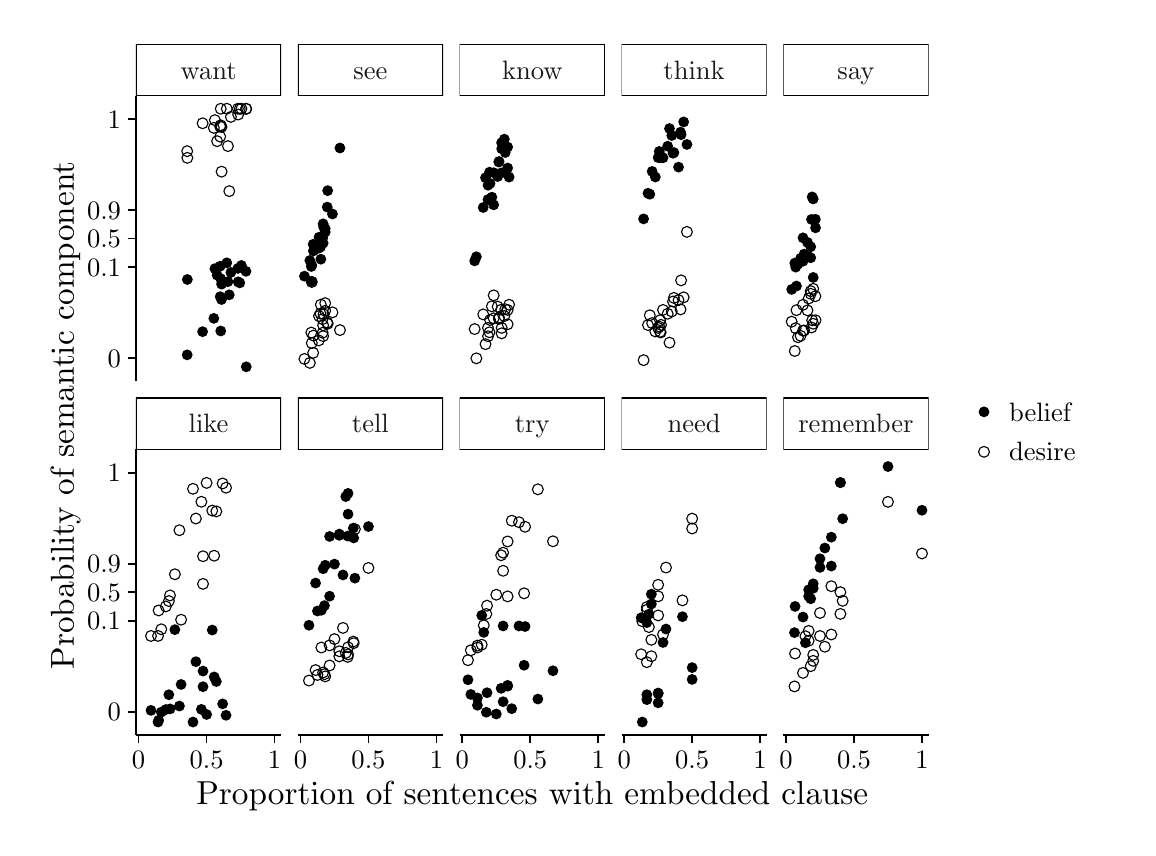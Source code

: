 % Created by tikzDevice version 0.8.1 on 2017-02-07 07:58:15
% !TEX encoding = UTF-8 Unicode
\begin{tikzpicture}[x=1pt,y=1pt]
\definecolor{fillColor}{RGB}{255,255,255}
\path[use as bounding box,fill=fillColor,fill opacity=0.00] (0,0) rectangle (397.48,289.08);
\begin{scope}
\path[clip] (  0.00,  0.00) rectangle (397.48,289.08);
\definecolor{drawColor}{RGB}{255,255,255}
\definecolor{fillColor}{RGB}{255,255,255}

\path[draw=drawColor,line width= 0.6pt,line join=round,line cap=round,fill=fillColor] (  0.00,  0.00) rectangle (397.48,289.08);
\end{scope}
\begin{scope}
\path[clip] ( 39.13,161.28) rectangle ( 91.61,264.47);
\definecolor{fillColor}{RGB}{255,255,255}

\path[fill=fillColor] ( 39.13,161.28) rectangle ( 91.61,264.47);
\definecolor{drawColor}{RGB}{0,0,0}

\path[draw=drawColor,line width= 0.4pt,line join=round,line cap=round] ( 69.76,259.78) circle (  1.96);
\definecolor{fillColor}{RGB}{0,0,0}

\path[fill=fillColor] ( 69.76,179.48) circle (  1.96);

\path[draw=drawColor,line width= 0.4pt,line join=round,line cap=round] ( 68.46,248.06) circle (  1.96);

\path[fill=fillColor] ( 68.46,199.65) circle (  1.96);

\path[draw=drawColor,line width= 0.4pt,line join=round,line cap=round] ( 70.07,237.04) circle (  1.96);

\path[fill=fillColor] ( 70.07,196.41) circle (  1.96);

\path[fill=fillColor] ( 78.99,166.53) circle (  1.96);

\path[draw=drawColor,line width= 0.4pt,line join=round,line cap=round] ( 78.99,259.74) circle (  1.96);

\path[fill=fillColor] ( 70.05,190.85) circle (  1.96);

\path[draw=drawColor,line width= 0.4pt,line join=round,line cap=round] ( 70.05,253.25) circle (  1.96);

\path[draw=drawColor,line width= 0.4pt,line join=round,line cap=round] ( 63.21,254.53) circle (  1.96);

\path[fill=fillColor] ( 63.21,179.23) circle (  1.96);

\path[draw=drawColor,line width= 0.4pt,line join=round,line cap=round] ( 69.57,253.34) circle (  1.96);

\path[fill=fillColor] ( 69.57,191.87) circle (  1.96);

\path[fill=fillColor] ( 71.94,204.10) circle (  1.96);

\path[draw=drawColor,line width= 0.4pt,line join=round,line cap=round] ( 71.94,259.78) circle (  1.96);

\path[fill=fillColor] ( 67.27,184.04) circle (  1.96);

\path[draw=drawColor,line width= 0.4pt,line join=round,line cap=round] ( 67.27,252.87) circle (  1.96);

\path[draw=drawColor,line width= 0.4pt,line join=round,line cap=round] ( 73.43,256.84) circle (  1.96);

\path[fill=fillColor] ( 73.43,200.63) circle (  1.96);

\path[draw=drawColor,line width= 0.4pt,line join=round,line cap=round] ( 78.88,259.78) circle (  1.96);

\path[fill=fillColor] ( 78.88,201.04) circle (  1.96);

\path[draw=drawColor,line width= 0.4pt,line join=round,line cap=round] ( 77.24,259.78) circle (  1.96);

\path[fill=fillColor] ( 77.24,203.15) circle (  1.96);

\path[fill=fillColor] ( 69.57,202.89) circle (  1.96);

\path[draw=drawColor,line width= 0.4pt,line join=round,line cap=round] ( 69.57,249.70) circle (  1.96);

\path[draw=drawColor,line width= 0.4pt,line join=round,line cap=round] ( 76.06,257.69) circle (  1.96);

\path[fill=fillColor] ( 76.06,197.23) circle (  1.96);

\path[draw=drawColor,line width= 0.4pt,line join=round,line cap=round] ( 67.65,255.66) circle (  1.96);

\path[fill=fillColor] ( 67.65,202.00) circle (  1.96);

\path[draw=drawColor,line width= 0.4pt,line join=round,line cap=round] ( 69.73,253.82) circle (  1.96);

\path[fill=fillColor] ( 69.73,198.40) circle (  1.96);

\path[fill=fillColor] ( 72.85,192.54) circle (  1.96);

\path[draw=drawColor,line width= 0.4pt,line join=round,line cap=round] ( 72.85,230.01) circle (  1.96);

\path[fill=fillColor] ( 75.95,202.08) circle (  1.96);

\path[draw=drawColor,line width= 0.4pt,line join=round,line cap=round] ( 75.95,259.78) circle (  1.96);

\path[draw=drawColor,line width= 0.4pt,line join=round,line cap=round] ( 57.70,242.04) circle (  1.96);

\path[fill=fillColor] ( 57.70,198.08) circle (  1.96);

\path[draw=drawColor,line width= 0.4pt,line join=round,line cap=round] ( 72.36,246.28) circle (  1.96);

\path[fill=fillColor] ( 72.36,197.30) circle (  1.96);

\path[fill=fillColor] ( 76.64,196.86) circle (  1.96);

\path[draw=drawColor,line width= 0.4pt,line join=round,line cap=round] ( 76.64,259.78) circle (  1.96);

\path[fill=fillColor] ( 57.64,170.85) circle (  1.96);

\path[draw=drawColor,line width= 0.4pt,line join=round,line cap=round] ( 57.64,244.45) circle (  1.96);
\end{scope}
\begin{scope}
\path[clip] ( 97.61,161.28) rectangle (150.09,264.47);
\definecolor{fillColor}{RGB}{255,255,255}

\path[fill=fillColor] ( 97.61,161.28) rectangle (150.09,264.47);
\definecolor{fillColor}{RGB}{0,0,0}

\path[fill=fillColor] (112.84,245.60) circle (  1.96);
\definecolor{drawColor}{RGB}{0,0,0}

\path[draw=drawColor,line width= 0.4pt,line join=round,line cap=round] (112.84,179.80) circle (  1.96);

\path[fill=fillColor] (105.27,213.33) circle (  1.96);

\path[draw=drawColor,line width= 0.4pt,line join=round,line cap=round] (105.27,184.87) circle (  1.96);

\path[draw=drawColor,line width= 0.4pt,line join=round,line cap=round] (107.51,186.77) circle (  1.96);

\path[fill=fillColor] (107.51,216.44) circle (  1.96);

\path[fill=fillColor] (102.50,202.78) circle (  1.96);

\path[draw=drawColor,line width= 0.4pt,line join=round,line cap=round] (102.50,178.90) circle (  1.96);

\path[fill=fillColor] (108.40,230.18) circle (  1.96);

\path[draw=drawColor,line width= 0.4pt,line join=round,line cap=round] (108.40,182.11) circle (  1.96);

\path[fill=fillColor] (102.67,203.22) circle (  1.96);

\path[draw=drawColor,line width= 0.4pt,line join=round,line cap=round] (102.67,175.12) circle (  1.96);

\path[draw=drawColor,line width= 0.4pt,line join=round,line cap=round] (105.94,188.99) circle (  1.96);

\path[fill=fillColor] (105.94,205.41) circle (  1.96);

\path[fill=fillColor] (101.96,204.95) circle (  1.96);

\path[draw=drawColor,line width= 0.4pt,line join=round,line cap=round] (101.96,167.95) circle (  1.96);

\path[fill=fillColor] (103.25,208.40) circle (  1.96);

\path[draw=drawColor,line width= 0.4pt,line join=round,line cap=round] (103.25,177.81) circle (  1.96);

\path[fill=fillColor] (106.76,211.24) circle (  1.96);

\path[draw=drawColor,line width= 0.4pt,line join=round,line cap=round] (106.76,181.53) circle (  1.96);

\path[draw=drawColor,line width= 0.4pt,line join=round,line cap=round] (106.57,178.83) circle (  1.96);

\path[fill=fillColor] (106.57,213.06) circle (  1.96);

\path[fill=fillColor] (100.00,199.27) circle (  1.96);

\path[draw=drawColor,line width= 0.4pt,line join=round,line cap=round] (100.00,169.38) circle (  1.96);

\path[fill=fillColor] (106.94,217.05) circle (  1.96);

\path[draw=drawColor,line width= 0.4pt,line join=round,line cap=round] (106.94,185.53) circle (  1.96);

\path[draw=drawColor,line width= 0.4pt,line join=round,line cap=round] (110.13,186.20) circle (  1.96);

\path[fill=fillColor] (110.13,221.74) circle (  1.96);

\path[draw=drawColor,line width= 0.4pt,line join=round,line cap=round] (103.16,171.57) circle (  1.96);

\path[fill=fillColor] (103.16,210.79) circle (  1.96);

\path[fill=fillColor] (106.52,213.25) circle (  1.96);

\path[draw=drawColor,line width= 0.4pt,line join=round,line cap=round] (106.52,183.74) circle (  1.96);

\path[fill=fillColor] (107.51,215.23) circle (  1.96);

\path[draw=drawColor,line width= 0.4pt,line join=round,line cap=round] (107.51,189.53) circle (  1.96);

\path[draw=drawColor,line width= 0.4pt,line join=round,line cap=round] (106.76,177.62) circle (  1.96);

\path[fill=fillColor] (106.76,218.19) circle (  1.96);

\path[draw=drawColor,line width= 0.4pt,line join=round,line cap=round] (105.80,185.76) circle (  1.96);

\path[fill=fillColor] (105.80,209.79) circle (  1.96);

\path[draw=drawColor,line width= 0.4pt,line join=round,line cap=round] (108.25,182.50) circle (  1.96);

\path[fill=fillColor] (108.25,224.24) circle (  1.96);

\path[fill=fillColor] (105.21,209.42) circle (  1.96);

\path[draw=drawColor,line width= 0.4pt,line join=round,line cap=round] (105.21,176.07) circle (  1.96);

\path[draw=drawColor,line width= 0.4pt,line join=round,line cap=round] (102.67,197.19) circle (  1.96);

\path[fill=fillColor] (102.67,197.40) circle (  1.96);
\end{scope}
\begin{scope}
\path[clip] (156.09,161.28) rectangle (208.58,264.47);
\definecolor{fillColor}{RGB}{255,255,255}

\path[fill=fillColor] (156.09,161.28) rectangle (208.58,264.47);
\definecolor{fillColor}{RGB}{0,0,0}

\path[fill=fillColor] (162.14,206.30) circle (  1.96);
\definecolor{drawColor}{RGB}{0,0,0}

\path[draw=drawColor,line width= 0.4pt,line join=round,line cap=round] (162.14,169.60) circle (  1.96);

\path[fill=fillColor] (164.61,224.09) circle (  1.96);

\path[draw=drawColor,line width= 0.4pt,line join=round,line cap=round] (164.61,185.47) circle (  1.96);

\path[draw=drawColor,line width= 0.4pt,line join=round,line cap=round] (173.96,188.96) circle (  1.96);

\path[fill=fillColor] (173.96,235.08) circle (  1.96);

\path[draw=drawColor,line width= 0.4pt,line join=round,line cap=round] (166.33,180.58) circle (  1.96);

\path[fill=fillColor] (166.33,226.96) circle (  1.96);

\path[fill=fillColor] (169.83,235.29) circle (  1.96);

\path[draw=drawColor,line width= 0.4pt,line join=round,line cap=round] (169.83,188.28) circle (  1.96);

\path[fill=fillColor] (171.28,245.31) circle (  1.96);

\path[draw=drawColor,line width= 0.4pt,line join=round,line cap=round] (171.28,180.59) circle (  1.96);

\path[draw=drawColor,line width= 0.4pt,line join=round,line cap=round] (173.43,181.90) circle (  1.96);

\path[fill=fillColor] (173.43,245.93) circle (  1.96);

\path[draw=drawColor,line width= 0.4pt,line join=round,line cap=round] (171.25,178.63) circle (  1.96);

\path[fill=fillColor] (171.25,247.50) circle (  1.96);

\path[draw=drawColor,line width= 0.4pt,line join=round,line cap=round] (166.88,179.01) circle (  1.96);

\path[fill=fillColor] (166.88,236.84) circle (  1.96);

\path[fill=fillColor] (170.24,240.53) circle (  1.96);

\path[draw=drawColor,line width= 0.4pt,line join=round,line cap=round] (170.24,183.82) circle (  1.96);

\path[draw=drawColor,line width= 0.4pt,line join=round,line cap=round] (167.74,188.39) circle (  1.96);

\path[fill=fillColor] (167.74,227.82) circle (  1.96);

\path[draw=drawColor,line width= 0.4pt,line join=round,line cap=round] (172.24,184.87) circle (  1.96);

\path[fill=fillColor] (172.24,248.79) circle (  1.96);

\path[draw=drawColor,line width= 0.4pt,line join=round,line cap=round] (170.34,184.29) circle (  1.96);

\path[fill=fillColor] (170.34,240.71) circle (  1.96);

\path[fill=fillColor] (171.09,236.57) circle (  1.96);

\path[draw=drawColor,line width= 0.4pt,line join=round,line cap=round] (171.09,187.17) circle (  1.96);

\path[fill=fillColor] (166.35,232.14) circle (  1.96);

\path[draw=drawColor,line width= 0.4pt,line join=round,line cap=round] (166.35,177.57) circle (  1.96);

\path[draw=drawColor,line width= 0.4pt,line join=round,line cap=round] (168.39,184.05) circle (  1.96);

\path[fill=fillColor] (168.39,236.67) circle (  1.96);

\path[draw=drawColor,line width= 0.4pt,line join=round,line cap=round] (168.39,192.35) circle (  1.96);

\path[fill=fillColor] (168.39,225.06) circle (  1.96);

\path[fill=fillColor] (165.44,234.86) circle (  1.96);

\path[draw=drawColor,line width= 0.4pt,line join=round,line cap=round] (165.44,174.72) circle (  1.96);

\path[fill=fillColor] (167.08,232.80) circle (  1.96);

\path[draw=drawColor,line width= 0.4pt,line join=round,line cap=round] (167.08,183.46) circle (  1.96);

\path[draw=drawColor,line width= 0.4pt,line join=round,line cap=round] (173.43,187.08) circle (  1.96);

\path[fill=fillColor] (173.43,238.37) circle (  1.96);

\path[draw=drawColor,line width= 0.4pt,line join=round,line cap=round] (172.57,187.34) circle (  1.96);

\path[fill=fillColor] (172.57,243.96) circle (  1.96);

\path[draw=drawColor,line width= 0.4pt,line join=round,line cap=round] (161.52,180.17) circle (  1.96);

\path[fill=fillColor] (161.52,204.81) circle (  1.96);
\end{scope}
\begin{scope}
\path[clip] (214.58,161.28) rectangle (267.06,264.47);
\definecolor{fillColor}{RGB}{255,255,255}

\path[fill=fillColor] (214.58,161.28) rectangle (267.06,264.47);
\definecolor{drawColor}{RGB}{0,0,0}

\path[draw=drawColor,line width= 0.4pt,line join=round,line cap=round] (222.56,168.93) circle (  1.96);
\definecolor{fillColor}{RGB}{0,0,0}

\path[fill=fillColor] (222.56,219.98) circle (  1.96);

\path[draw=drawColor,line width= 0.4pt,line join=round,line cap=round] (233.51,191.43) circle (  1.96);

\path[fill=fillColor] (233.51,243.95) circle (  1.96);

\path[draw=drawColor,line width= 0.4pt,line join=round,line cap=round] (224.80,185.16) circle (  1.96);

\path[fill=fillColor] (224.80,228.90) circle (  1.96);

\path[draw=drawColor,line width= 0.4pt,line join=round,line cap=round] (236.11,197.77) circle (  1.96);

\path[fill=fillColor] (236.11,250.41) circle (  1.96);

\path[draw=drawColor,line width= 0.4pt,line join=round,line cap=round] (229.58,187.09) circle (  1.96);

\path[fill=fillColor] (229.58,242.06) circle (  1.96);

\path[draw=drawColor,line width= 0.4pt,line join=round,line cap=round] (232.74,186.52) circle (  1.96);

\path[fill=fillColor] (232.74,250.11) circle (  1.96);

\path[draw=drawColor,line width= 0.4pt,line join=round,line cap=round] (226.80,179.30) circle (  1.96);

\path[fill=fillColor] (226.80,235.11) circle (  1.96);

\path[fill=fillColor] (231.92,252.63) circle (  1.96);

\path[draw=drawColor,line width= 0.4pt,line join=round,line cap=round] (231.92,175.26) circle (  1.96);

\path[fill=fillColor] (225.65,237.13) circle (  1.96);

\path[draw=drawColor,line width= 0.4pt,line join=round,line cap=round] (225.65,182.31) circle (  1.96);

\path[draw=drawColor,line width= 0.4pt,line join=round,line cap=round] (228.85,181.70) circle (  1.96);

\path[fill=fillColor] (228.85,242.19) circle (  1.96);

\path[draw=drawColor,line width= 0.4pt,line join=round,line cap=round] (231.26,185.70) circle (  1.96);

\path[fill=fillColor] (231.26,246.24) circle (  1.96);

\path[fill=fillColor] (237.04,255.02) circle (  1.96);

\path[draw=drawColor,line width= 0.4pt,line join=round,line cap=round] (237.04,191.63) circle (  1.96);

\path[fill=fillColor] (233.20,243.69) circle (  1.96);

\path[draw=drawColor,line width= 0.4pt,line join=round,line cap=round] (233.20,190.14) circle (  1.96);

\path[draw=drawColor,line width= 0.4pt,line join=round,line cap=round] (227.82,180.61) circle (  1.96);

\path[fill=fillColor] (227.82,242.13) circle (  1.96);

\path[draw=drawColor,line width= 0.4pt,line join=round,line cap=round] (228.22,181.06) circle (  1.96);

\path[fill=fillColor] (228.22,244.36) circle (  1.96);

\path[draw=drawColor,line width= 0.4pt,line join=round,line cap=round] (238.22,215.29) circle (  1.96);

\path[fill=fillColor] (238.22,246.88) circle (  1.96);

\path[fill=fillColor] (235.19,238.68) circle (  1.96);

\path[draw=drawColor,line width= 0.4pt,line join=round,line cap=round] (235.19,190.65) circle (  1.96);

\path[draw=drawColor,line width= 0.4pt,line join=round,line cap=round] (228.52,179.16) circle (  1.96);

\path[fill=fillColor] (228.52,243.00) circle (  1.96);

\path[draw=drawColor,line width= 0.4pt,line join=round,line cap=round] (224.14,181.61) circle (  1.96);

\path[fill=fillColor] (224.14,229.23) circle (  1.96);

\path[draw=drawColor,line width= 0.4pt,line join=round,line cap=round] (228.52,183.36) circle (  1.96);

\path[fill=fillColor] (228.52,242.09) circle (  1.96);

\path[fill=fillColor] (235.91,251.30) circle (  1.96);

\path[draw=drawColor,line width= 0.4pt,line join=round,line cap=round] (235.91,187.28) circle (  1.96);

\path[fill=fillColor] (228.72,242.20) circle (  1.96);

\path[draw=drawColor,line width= 0.4pt,line join=round,line cap=round] (228.72,178.94) circle (  1.96);
\end{scope}
\begin{scope}
\path[clip] (273.06,161.28) rectangle (325.54,264.47);
\definecolor{fillColor}{RGB}{255,255,255}

\path[fill=fillColor] (273.06,161.28) rectangle (325.54,264.47);
\definecolor{drawColor}{RGB}{0,0,0}

\path[draw=drawColor,line width= 0.4pt,line join=round,line cap=round] (283.85,194.72) circle (  1.96);
\definecolor{fillColor}{RGB}{0,0,0}

\path[fill=fillColor] (283.85,198.82) circle (  1.96);

\path[fill=fillColor] (282.95,209.90) circle (  1.96);

\path[draw=drawColor,line width= 0.4pt,line join=round,line cap=round] (282.95,192.91) circle (  1.96);

\path[draw=drawColor,line width= 0.4pt,line join=round,line cap=round] (284.64,192.04) circle (  1.96);

\path[fill=fillColor] (284.64,219.84) circle (  1.96);

\path[draw=drawColor,line width= 0.4pt,line join=round,line cap=round] (282.21,191.21) circle (  1.96);

\path[fill=fillColor] (282.21,206.33) circle (  1.96);

\path[fill=fillColor] (284.70,216.76) circle (  1.96);

\path[draw=drawColor,line width= 0.4pt,line join=round,line cap=round] (284.70,183.36) circle (  1.96);

\path[fill=fillColor] (278.36,203.65) circle (  1.96);

\path[draw=drawColor,line width= 0.4pt,line join=round,line cap=round] (278.36,177.22) circle (  1.96);

\path[draw=drawColor,line width= 0.4pt,line join=round,line cap=round] (280.16,179.57) circle (  1.96);

\path[fill=fillColor] (280.16,213.13) circle (  1.96);

\path[draw=drawColor,line width= 0.4pt,line join=round,line cap=round] (277.53,180.49) circle (  1.96);

\path[fill=fillColor] (277.53,202.55) circle (  1.96);

\path[fill=fillColor] (283.85,227.19) circle (  1.96);

\path[draw=drawColor,line width= 0.4pt,line join=round,line cap=round] (283.85,182.09) circle (  1.96);

\path[fill=fillColor] (280.57,207.25) circle (  1.96);

\path[draw=drawColor,line width= 0.4pt,line join=round,line cap=round] (280.57,179.66) circle (  1.96);

\path[draw=drawColor,line width= 0.4pt,line join=round,line cap=round] (283.23,180.74) circle (  1.96);

\path[fill=fillColor] (283.23,219.78) circle (  1.96);

\path[fill=fillColor] (280.16,204.70) circle (  1.96);

\path[draw=drawColor,line width= 0.4pt,line join=round,line cap=round] (280.16,188.92) circle (  1.96);

\path[fill=fillColor] (279.29,205.72) circle (  1.96);

\path[draw=drawColor,line width= 0.4pt,line join=round,line cap=round] (279.29,177.73) circle (  1.96);

\path[draw=drawColor,line width= 0.4pt,line join=round,line cap=round] (276.07,182.84) circle (  1.96);

\path[fill=fillColor] (276.07,194.50) circle (  1.96);

\path[fill=fillColor] (282.95,205.93) circle (  1.96);

\path[draw=drawColor,line width= 0.4pt,line join=round,line cap=round] (282.95,193.87) circle (  1.96);

\path[fill=fillColor] (281.78,211.48) circle (  1.96);

\path[draw=drawColor,line width= 0.4pt,line join=round,line cap=round] (281.78,186.93) circle (  1.96);

\path[draw=drawColor,line width= 0.4pt,line join=round,line cap=round] (283.47,183.32) circle (  1.96);

\path[fill=fillColor] (283.47,227.92) circle (  1.96);

\path[fill=fillColor] (277.19,204.00) circle (  1.96);

\path[draw=drawColor,line width= 0.4pt,line join=round,line cap=round] (277.19,172.24) circle (  1.96);

\path[fill=fillColor] (277.80,195.72) circle (  1.96);

\path[draw=drawColor,line width= 0.4pt,line join=round,line cap=round] (277.80,187.00) circle (  1.96);
\end{scope}
\begin{scope}
\path[clip] ( 39.13, 33.48) rectangle ( 91.61,136.67);
\definecolor{fillColor}{RGB}{255,255,255}

\path[fill=fillColor] ( 39.13, 33.48) rectangle ( 91.61,136.67);
\definecolor{drawColor}{RGB}{0,0,0}

\path[draw=drawColor,line width= 0.4pt,line join=round,line cap=round] ( 47.11, 69.29) circle (  1.96);
\definecolor{fillColor}{RGB}{0,0,0}

\path[fill=fillColor] ( 47.11, 38.17) circle (  1.96);

\path[draw=drawColor,line width= 0.4pt,line join=round,line cap=round] ( 68.17,114.28) circle (  1.96);

\path[fill=fillColor] ( 68.17, 52.82) circle (  1.96);

\path[draw=drawColor,line width= 0.4pt,line join=round,line cap=round] ( 63.36, 88.09) circle (  1.96);

\path[fill=fillColor] ( 63.36, 56.59) circle (  1.96);

\path[draw=drawColor,line width= 0.4pt,line join=round,line cap=round] ( 47.32, 78.49) circle (  1.96);

\path[fill=fillColor] ( 47.32, 38.79) circle (  1.96);

\path[draw=drawColor,line width= 0.4pt,line join=round,line cap=round] ( 70.44,124.38) circle (  1.96);

\path[fill=fillColor] ( 70.44, 44.73) circle (  1.96);

\path[fill=fillColor] ( 62.77, 42.75) circle (  1.96);

\path[draw=drawColor,line width= 0.4pt,line join=round,line cap=round] ( 62.77,117.76) circle (  1.96);

\path[draw=drawColor,line width= 0.4pt,line join=round,line cap=round] ( 71.68,122.84) circle (  1.96);

\path[fill=fillColor] ( 71.68, 40.61) circle (  1.96);

\path[draw=drawColor,line width= 0.4pt,line join=round,line cap=round] ( 59.74,122.44) circle (  1.96);

\path[fill=fillColor] ( 59.74, 38.17) circle (  1.96);

\path[draw=drawColor,line width= 0.4pt,line join=round,line cap=round] ( 53.19, 91.57) circle (  1.96);

\path[fill=fillColor] ( 53.19, 71.56) circle (  1.96);

\path[fill=fillColor] ( 51.01, 48.04) circle (  1.96);

\path[draw=drawColor,line width= 0.4pt,line join=round,line cap=round] ( 51.01, 81.89) circle (  1.96);

\path[draw=drawColor,line width= 0.4pt,line join=round,line cap=round] ( 64.66,124.58) circle (  1.96);

\path[fill=fillColor] ( 64.66, 40.90) circle (  1.96);

\path[draw=drawColor,line width= 0.4pt,line join=round,line cap=round] ( 51.43, 83.92) circle (  1.96);

\path[fill=fillColor] ( 51.43, 42.91) circle (  1.96);

\path[draw=drawColor,line width= 0.4pt,line join=round,line cap=round] ( 63.36, 98.08) circle (  1.96);

\path[fill=fillColor] ( 63.36, 50.94) circle (  1.96);

\path[draw=drawColor,line width= 0.4pt,line join=round,line cap=round] ( 66.70,114.58) circle (  1.96);

\path[fill=fillColor] ( 66.70, 71.41) circle (  1.96);

\path[draw=drawColor,line width= 0.4pt,line join=round,line cap=round] ( 44.56, 69.28) circle (  1.96);

\path[fill=fillColor] ( 44.56, 42.39) circle (  1.96);

\path[draw=drawColor,line width= 0.4pt,line join=round,line cap=round] ( 60.78,111.70) circle (  1.96);

\path[fill=fillColor] ( 60.78, 59.98) circle (  1.96);

\path[draw=drawColor,line width= 0.4pt,line join=round,line cap=round] ( 67.39, 98.27) circle (  1.96);

\path[fill=fillColor] ( 67.39, 54.47) circle (  1.96);

\path[draw=drawColor,line width= 0.4pt,line join=round,line cap=round] ( 49.92, 79.95) circle (  1.96);

\path[fill=fillColor] ( 49.92, 42.69) circle (  1.96);

\path[fill=fillColor] ( 54.83, 43.95) circle (  1.96);

\path[draw=drawColor,line width= 0.4pt,line join=round,line cap=round] ( 54.83,107.48) circle (  1.96);

\path[fill=fillColor] ( 55.44, 51.75) circle (  1.96);

\path[draw=drawColor,line width= 0.4pt,line join=round,line cap=round] ( 55.44, 75.14) circle (  1.96);

\path[draw=drawColor,line width= 0.4pt,line join=round,line cap=round] ( 48.28, 71.69) circle (  1.96);

\path[fill=fillColor] ( 48.28, 41.74) circle (  1.96);
\end{scope}
\begin{scope}
\path[clip] ( 97.61, 33.48) rectangle (150.09,136.67);
\definecolor{fillColor}{RGB}{255,255,255}

\path[fill=fillColor] ( 97.61, 33.48) rectangle (150.09,136.67);
\definecolor{drawColor}{RGB}{0,0,0}

\path[draw=drawColor,line width= 0.4pt,line join=round,line cap=round] (118.23,107.86) circle (  1.96);
\definecolor{fillColor}{RGB}{0,0,0}

\path[fill=fillColor] (118.23, 90.16) circle (  1.96);

\path[draw=drawColor,line width= 0.4pt,line join=round,line cap=round] (123.14, 93.85) circle (  1.96);

\path[fill=fillColor] (123.14,108.81) circle (  1.96);

\path[fill=fillColor] (117.80,104.69) circle (  1.96);

\path[draw=drawColor,line width= 0.4pt,line join=round,line cap=round] (117.80, 66.66) circle (  1.96);

\path[fill=fillColor] (106.76, 93.57) circle (  1.96);

\path[draw=drawColor,line width= 0.4pt,line join=round,line cap=round] (106.76, 56.08) circle (  1.96);

\path[draw=drawColor,line width= 0.4pt,line join=round,line cap=round] (112.61, 63.75) circle (  1.96);

\path[fill=fillColor] (112.61,106.09) circle (  1.96);

\path[draw=drawColor,line width= 0.4pt,line join=round,line cap=round] (107.24, 55.47) circle (  1.96);

\path[fill=fillColor] (107.24, 80.24) circle (  1.96);

\path[fill=fillColor] (107.51, 94.82) circle (  1.96);

\path[draw=drawColor,line width= 0.4pt,line join=round,line cap=round] (107.51, 54.66) circle (  1.96);

\path[draw=drawColor,line width= 0.4pt,line join=round,line cap=round] (104.03, 56.96) circle (  1.96);

\path[fill=fillColor] (104.03, 88.39) circle (  1.96);

\path[draw=drawColor,line width= 0.4pt,line join=round,line cap=round] (113.93, 72.18) circle (  1.96);

\path[fill=fillColor] (113.93, 91.32) circle (  1.96);

\path[draw=drawColor,line width= 0.4pt,line join=round,line cap=round] (114.95, 63.16) circle (  1.96);

\path[fill=fillColor] (114.95,119.64) circle (  1.96);

\path[draw=drawColor,line width= 0.4pt,line join=round,line cap=round] (115.77, 62.61) circle (  1.96);

\path[fill=fillColor] (115.77,120.80) circle (  1.96);

\path[draw=drawColor,line width= 0.4pt,line join=round,line cap=round] (109.10, 58.61) circle (  1.96);

\path[fill=fillColor] (109.10,105.23) circle (  1.96);

\path[draw=drawColor,line width= 0.4pt,line join=round,line cap=round] (104.71, 55.18) circle (  1.96);

\path[fill=fillColor] (104.71, 78.29) circle (  1.96);

\path[draw=drawColor,line width= 0.4pt,line join=round,line cap=round] (110.86, 68.15) circle (  1.96);

\path[fill=fillColor] (110.86, 95.24) circle (  1.96);

\path[draw=drawColor,line width= 0.4pt,line join=round,line cap=round] (109.10, 65.88) circle (  1.96);

\path[fill=fillColor] (109.10, 83.64) circle (  1.96);

\path[fill=fillColor] (117.68,108.24) circle (  1.96);

\path[draw=drawColor,line width= 0.4pt,line join=round,line cap=round] (117.68, 67.23) circle (  1.96);

\path[draw=drawColor,line width= 0.4pt,line join=round,line cap=round] (115.77, 65.18) circle (  1.96);

\path[fill=fillColor] (115.77,113.29) circle (  1.96);

\path[draw=drawColor,line width= 0.4pt,line join=round,line cap=round] (106.13, 65.10) circle (  1.96);

\path[fill=fillColor] (106.13, 78.57) circle (  1.96);

\path[draw=drawColor,line width= 0.4pt,line join=round,line cap=round] (115.66, 61.72) circle (  1.96);

\path[fill=fillColor] (115.66,105.37) circle (  1.96);

\path[fill=fillColor] (112.61,105.64) circle (  1.96);

\path[draw=drawColor,line width= 0.4pt,line join=round,line cap=round] (112.61, 61.91) circle (  1.96);

\path[draw=drawColor,line width= 0.4pt,line join=round,line cap=round] (101.64, 53.16) circle (  1.96);

\path[fill=fillColor] (101.64, 73.14) circle (  1.96);
\end{scope}
\begin{scope}
\path[clip] (156.09, 33.48) rectangle (208.58,136.67);
\definecolor{fillColor}{RGB}{255,255,255}

\path[fill=fillColor] (156.09, 33.48) rectangle (208.58,136.67);
\definecolor{drawColor}{RGB}{0,0,0}

\path[draw=drawColor,line width= 0.4pt,line join=round,line cap=round] (169.34, 84.17) circle (  1.96);
\definecolor{fillColor}{RGB}{0,0,0}

\path[fill=fillColor] (169.34, 41.08) circle (  1.96);

\path[draw=drawColor,line width= 0.4pt,line join=round,line cap=round] (179.73,108.73) circle (  1.96);

\path[fill=fillColor] (179.73, 72.68) circle (  1.96);

\path[fill=fillColor] (159.10, 53.45) circle (  1.96);

\path[draw=drawColor,line width= 0.4pt,line join=round,line cap=round] (159.10, 60.52) circle (  1.96);

\path[fill=fillColor] (171.80, 45.51) circle (  1.96);

\path[draw=drawColor,line width= 0.4pt,line join=round,line cap=round] (171.80, 99.37) circle (  1.96);

\path[draw=drawColor,line width= 0.4pt,line join=round,line cap=round] (173.43,103.43) circle (  1.96);

\path[fill=fillColor] (173.43, 51.43) circle (  1.96);

\path[draw=drawColor,line width= 0.4pt,line join=round,line cap=round] (174.92,110.92) circle (  1.96);

\path[fill=fillColor] (174.92, 43.00) circle (  1.96);

\path[draw=drawColor,line width= 0.4pt,line join=round,line cap=round] (165.73, 77.23) circle (  1.96);

\path[fill=fillColor] (165.73, 41.71) circle (  1.96);

\path[draw=drawColor,line width= 0.4pt,line join=round,line cap=round] (164.81, 73.12) circle (  1.96);

\path[fill=fillColor] (164.81, 70.56) circle (  1.96);

\path[draw=drawColor,line width= 0.4pt,line join=round,line cap=round] (171.09, 98.43) circle (  1.96);

\path[fill=fillColor] (171.09, 50.35) circle (  1.96);

\path[draw=drawColor,line width= 0.4pt,line join=round,line cap=round] (177.53,110.38) circle (  1.96);

\path[fill=fillColor] (177.53, 72.90) circle (  1.96);

\path[draw=drawColor,line width= 0.4pt,line join=round,line cap=round] (162.51, 65.09) circle (  1.96);

\path[fill=fillColor] (162.51, 44.23) circle (  1.96);

\path[fill=fillColor] (164.07, 76.71) circle (  1.96);

\path[draw=drawColor,line width= 0.4pt,line join=round,line cap=round] (164.07, 66.11) circle (  1.96);

\path[draw=drawColor,line width= 0.4pt,line join=round,line cap=round] (162.51, 65.79) circle (  1.96);

\path[fill=fillColor] (162.51, 46.87) circle (  1.96);

\path[draw=drawColor,line width= 0.4pt,line join=round,line cap=round] (184.35,122.26) circle (  1.96);

\path[fill=fillColor] (184.35, 46.48) circle (  1.96);

\path[draw=drawColor,line width= 0.4pt,line join=round,line cap=round] (160.13, 64.09) circle (  1.96);

\path[fill=fillColor] (160.13, 48.14) circle (  1.96);

\path[fill=fillColor] (179.39, 58.69) circle (  1.96);

\path[draw=drawColor,line width= 0.4pt,line join=round,line cap=round] (179.39, 84.68) circle (  1.96);

\path[draw=drawColor,line width= 0.4pt,line join=round,line cap=round] (171.80, 92.82) circle (  1.96);

\path[fill=fillColor] (171.80, 72.90) circle (  1.96);

\path[draw=drawColor,line width= 0.4pt,line join=round,line cap=round] (165.99, 80.22) circle (  1.96);

\path[fill=fillColor] (165.99, 48.76) circle (  1.96);

\path[draw=drawColor,line width= 0.4pt,line join=round,line cap=round] (189.81,103.48) circle (  1.96);

\path[fill=fillColor] (189.81, 56.70) circle (  1.96);

\path[draw=drawColor,line width= 0.4pt,line join=round,line cap=round] (173.43, 83.57) circle (  1.96);

\path[fill=fillColor] (173.43, 51.13) circle (  1.96);
\end{scope}
\begin{scope}
\path[clip] (214.58, 33.48) rectangle (267.06,136.67);
\definecolor{fillColor}{RGB}{255,255,255}

\path[fill=fillColor] (214.58, 33.48) rectangle (267.06,136.67);
\definecolor{fillColor}{RGB}{0,0,0}

\path[fill=fillColor] (222.09, 38.17) circle (  1.96);
\definecolor{drawColor}{RGB}{0,0,0}

\path[draw=drawColor,line width= 0.4pt,line join=round,line cap=round] (222.09, 74.58) circle (  1.96);

\path[draw=drawColor,line width= 0.4pt,line join=round,line cap=round] (236.60, 82.13) circle (  1.96);

\path[fill=fillColor] (236.60, 76.24) circle (  1.96);

\path[draw=drawColor,line width= 0.4pt,line join=round,line cap=round] (240.11,111.67) circle (  1.96);

\path[fill=fillColor] (240.11, 53.57) circle (  1.96);

\path[draw=drawColor,line width= 0.4pt,line join=round,line cap=round] (221.68, 62.66) circle (  1.96);

\path[fill=fillColor] (221.68, 75.84) circle (  1.96);

\path[draw=drawColor,line width= 0.4pt,line join=round,line cap=round] (227.82, 83.60) circle (  1.96);

\path[fill=fillColor] (227.82, 45.11) circle (  1.96);

\path[draw=drawColor,line width= 0.4pt,line join=round,line cap=round] (223.73, 79.71) circle (  1.96);

\path[fill=fillColor] (223.73, 46.27) circle (  1.96);

\path[fill=fillColor] (230.66, 71.78) circle (  1.96);

\path[draw=drawColor,line width= 0.4pt,line join=round,line cap=round] (230.66, 93.99) circle (  1.96);

\path[draw=drawColor,line width= 0.4pt,line join=round,line cap=round] (225.37, 61.95) circle (  1.96);

\path[fill=fillColor] (225.37, 80.82) circle (  1.96);

\path[draw=drawColor,line width= 0.4pt,line join=round,line cap=round] (225.37, 67.88) circle (  1.96);

\path[fill=fillColor] (225.37, 84.37) circle (  1.96);

\path[fill=fillColor] (240.11, 57.84) circle (  1.96);

\path[draw=drawColor,line width= 0.4pt,line join=round,line cap=round] (240.11,108.11) circle (  1.96);

\path[draw=drawColor,line width= 0.4pt,line join=round,line cap=round] (229.58, 69.81) circle (  1.96);

\path[fill=fillColor] (229.58, 66.92) circle (  1.96);

\path[draw=drawColor,line width= 0.4pt,line join=round,line cap=round] (227.82, 87.77) circle (  1.96);

\path[fill=fillColor] (227.82, 48.44) circle (  1.96);

\path[draw=drawColor,line width= 0.4pt,line join=round,line cap=round] (223.73, 78.74) circle (  1.96);

\path[fill=fillColor] (223.73, 48.05) circle (  1.96);

\path[draw=drawColor,line width= 0.4pt,line join=round,line cap=round] (223.73, 59.80) circle (  1.96);

\path[fill=fillColor] (223.73, 74.11) circle (  1.96);

\path[draw=drawColor,line width= 0.4pt,line join=round,line cap=round] (227.82, 76.69) circle (  1.96);

\path[fill=fillColor] (227.82, 48.65) circle (  1.96);

\path[draw=drawColor,line width= 0.4pt,line join=round,line cap=round] (224.47, 72.48) circle (  1.96);

\path[fill=fillColor] (224.47, 77.14) circle (  1.96);
\end{scope}
\begin{scope}
\path[clip] (273.06, 33.48) rectangle (325.54,136.67);
\definecolor{fillColor}{RGB}{255,255,255}

\path[fill=fillColor] (273.06, 33.48) rectangle (325.54,136.67);
\definecolor{drawColor}{RGB}{0,0,0}

\path[draw=drawColor,line width= 0.4pt,line join=round,line cap=round] (293.68, 85.10) circle (  1.96);
\definecolor{fillColor}{RGB}{0,0,0}

\path[fill=fillColor] (293.68,124.75) circle (  1.96);

\path[fill=fillColor] (323.16,114.69) circle (  1.96);

\path[draw=drawColor,line width= 0.4pt,line join=round,line cap=round] (323.16, 99.07) circle (  1.96);

\path[draw=drawColor,line width= 0.4pt,line join=round,line cap=round] (277.30, 62.93) circle (  1.96);

\path[fill=fillColor] (277.30, 79.94) circle (  1.96);

\path[draw=drawColor,line width= 0.4pt,line join=round,line cap=round] (282.21, 67.54) circle (  1.96);

\path[fill=fillColor] (282.21, 85.94) circle (  1.96);

\path[draw=drawColor,line width= 0.4pt,line join=round,line cap=round] (277.09, 51.04) circle (  1.96);

\path[fill=fillColor] (277.09, 70.48) circle (  1.96);

\path[draw=drawColor,line width= 0.4pt,line join=round,line cap=round] (310.87,117.73) circle (  1.96);

\path[fill=fillColor] (310.87,130.49) circle (  1.96);

\path[draw=drawColor,line width= 0.4pt,line join=round,line cap=round] (290.40, 87.26) circle (  1.96);

\path[fill=fillColor] (290.40,104.97) circle (  1.96);

\path[draw=drawColor,line width= 0.4pt,line join=round,line cap=round] (288.06, 65.38) circle (  1.96);

\path[fill=fillColor] (288.06,101.05) circle (  1.96);

\path[draw=drawColor,line width= 0.4pt,line join=round,line cap=round] (286.30, 69.27) circle (  1.96);

\path[fill=fillColor] (286.30, 97.18) circle (  1.96);

\path[draw=drawColor,line width= 0.4pt,line join=round,line cap=round] (293.68, 77.24) circle (  1.96);

\path[fill=fillColor] (293.68,124.65) circle (  1.96);

\path[draw=drawColor,line width= 0.4pt,line join=round,line cap=round] (294.49, 81.97) circle (  1.96);

\path[fill=fillColor] (294.49,111.64) circle (  1.96);

\path[draw=drawColor,line width= 0.4pt,line join=round,line cap=round] (282.95, 58.36) circle (  1.96);

\path[fill=fillColor] (282.95, 82.71) circle (  1.96);

\path[fill=fillColor] (283.85, 88.12) circle (  1.96);

\path[draw=drawColor,line width= 0.4pt,line join=round,line cap=round] (283.85, 62.43) circle (  1.96);

\path[fill=fillColor] (281.04, 66.83) circle (  1.96);

\path[draw=drawColor,line width= 0.4pt,line join=round,line cap=round] (281.04, 69.18) circle (  1.96);

\path[draw=drawColor,line width= 0.4pt,line join=round,line cap=round] (282.21, 71.10) circle (  1.96);

\path[fill=fillColor] (282.21, 83.61) circle (  1.96);

\path[draw=drawColor,line width= 0.4pt,line join=round,line cap=round] (280.16, 55.93) circle (  1.96);

\path[fill=fillColor] (280.16, 76.10) circle (  1.96);

\path[fill=fillColor] (286.30, 94.04) circle (  1.96);

\path[draw=drawColor,line width= 0.4pt,line join=round,line cap=round] (286.30, 77.58) circle (  1.96);

\path[fill=fillColor] (290.40, 94.53) circle (  1.96);

\path[draw=drawColor,line width= 0.4pt,line join=round,line cap=round] (290.40, 69.80) circle (  1.96);

\path[draw=drawColor,line width= 0.4pt,line join=round,line cap=round] (283.85, 60.28) circle (  1.96);

\path[fill=fillColor] (283.85, 86.51) circle (  1.96);
\end{scope}
\begin{scope}
\path[clip] ( 39.13,264.47) rectangle ( 91.61,283.08);
\definecolor{drawColor}{RGB}{0,0,0}
\definecolor{fillColor}{RGB}{255,255,255}

\path[draw=drawColor,line width= 0.6pt,line join=round,line cap=round,fill=fillColor] ( 39.13,264.47) rectangle ( 91.61,283.08);
\definecolor{drawColor}{gray}{0.10}

\node[text=drawColor,anchor=base,inner sep=0pt, outer sep=0pt, scale=  0.96] at ( 65.37,270.47) {want};
\end{scope}
\begin{scope}
\path[clip] ( 97.61,264.47) rectangle (150.09,283.08);
\definecolor{drawColor}{RGB}{0,0,0}
\definecolor{fillColor}{RGB}{255,255,255}

\path[draw=drawColor,line width= 0.6pt,line join=round,line cap=round,fill=fillColor] ( 97.61,264.47) rectangle (150.09,283.08);
\definecolor{drawColor}{gray}{0.10}

\node[text=drawColor,anchor=base,inner sep=0pt, outer sep=0pt, scale=  0.96] at (123.85,270.47) {see};
\end{scope}
\begin{scope}
\path[clip] (156.09,264.47) rectangle (208.58,283.08);
\definecolor{drawColor}{RGB}{0,0,0}
\definecolor{fillColor}{RGB}{255,255,255}

\path[draw=drawColor,line width= 0.6pt,line join=round,line cap=round,fill=fillColor] (156.09,264.47) rectangle (208.58,283.08);
\definecolor{drawColor}{gray}{0.10}

\node[text=drawColor,anchor=base,inner sep=0pt, outer sep=0pt, scale=  0.96] at (182.34,270.47) {know};
\end{scope}
\begin{scope}
\path[clip] (214.58,264.47) rectangle (267.06,283.08);
\definecolor{drawColor}{RGB}{0,0,0}
\definecolor{fillColor}{RGB}{255,255,255}

\path[draw=drawColor,line width= 0.6pt,line join=round,line cap=round,fill=fillColor] (214.58,264.47) rectangle (267.06,283.08);
\definecolor{drawColor}{gray}{0.10}

\node[text=drawColor,anchor=base,inner sep=0pt, outer sep=0pt, scale=  0.96] at (240.82,270.47) {think};
\end{scope}
\begin{scope}
\path[clip] (273.06,264.47) rectangle (325.54,283.08);
\definecolor{drawColor}{RGB}{0,0,0}
\definecolor{fillColor}{RGB}{255,255,255}

\path[draw=drawColor,line width= 0.6pt,line join=round,line cap=round,fill=fillColor] (273.06,264.47) rectangle (325.54,283.08);
\definecolor{drawColor}{gray}{0.10}

\node[text=drawColor,anchor=base,inner sep=0pt, outer sep=0pt, scale=  0.96] at (299.30,270.47) {say};
\end{scope}
\begin{scope}
\path[clip] ( 39.13,136.67) rectangle ( 91.61,155.28);
\definecolor{drawColor}{RGB}{0,0,0}
\definecolor{fillColor}{RGB}{255,255,255}

\path[draw=drawColor,line width= 0.6pt,line join=round,line cap=round,fill=fillColor] ( 39.13,136.67) rectangle ( 91.61,155.28);
\definecolor{drawColor}{gray}{0.10}

\node[text=drawColor,anchor=base,inner sep=0pt, outer sep=0pt, scale=  0.96] at ( 65.37,142.67) {like};
\end{scope}
\begin{scope}
\path[clip] ( 97.61,136.67) rectangle (150.09,155.28);
\definecolor{drawColor}{RGB}{0,0,0}
\definecolor{fillColor}{RGB}{255,255,255}

\path[draw=drawColor,line width= 0.6pt,line join=round,line cap=round,fill=fillColor] ( 97.61,136.67) rectangle (150.09,155.28);
\definecolor{drawColor}{gray}{0.10}

\node[text=drawColor,anchor=base,inner sep=0pt, outer sep=0pt, scale=  0.96] at (123.85,142.67) {tell};
\end{scope}
\begin{scope}
\path[clip] (156.09,136.67) rectangle (208.58,155.28);
\definecolor{drawColor}{RGB}{0,0,0}
\definecolor{fillColor}{RGB}{255,255,255}

\path[draw=drawColor,line width= 0.6pt,line join=round,line cap=round,fill=fillColor] (156.09,136.67) rectangle (208.58,155.28);
\definecolor{drawColor}{gray}{0.10}

\node[text=drawColor,anchor=base,inner sep=0pt, outer sep=0pt, scale=  0.96] at (182.34,142.67) {try};
\end{scope}
\begin{scope}
\path[clip] (214.58,136.67) rectangle (267.06,155.28);
\definecolor{drawColor}{RGB}{0,0,0}
\definecolor{fillColor}{RGB}{255,255,255}

\path[draw=drawColor,line width= 0.6pt,line join=round,line cap=round,fill=fillColor] (214.58,136.67) rectangle (267.06,155.28);
\definecolor{drawColor}{gray}{0.10}

\node[text=drawColor,anchor=base,inner sep=0pt, outer sep=0pt, scale=  0.96] at (240.82,142.67) {need};
\end{scope}
\begin{scope}
\path[clip] (273.06,136.67) rectangle (325.54,155.28);
\definecolor{drawColor}{RGB}{0,0,0}
\definecolor{fillColor}{RGB}{255,255,255}

\path[draw=drawColor,line width= 0.6pt,line join=round,line cap=round,fill=fillColor] (273.06,136.67) rectangle (325.54,155.28);
\definecolor{drawColor}{gray}{0.10}

\node[text=drawColor,anchor=base,inner sep=0pt, outer sep=0pt, scale=  0.96] at (299.30,142.67) {remember};
\end{scope}
\begin{scope}
\path[clip] (  0.00,  0.00) rectangle (397.48,289.08);
\definecolor{drawColor}{RGB}{0,0,0}

\path[draw=drawColor,line width= 0.6pt,line join=round] ( 39.13,161.28) --
	( 39.13,264.47);
\end{scope}
\begin{scope}
\path[clip] (  0.00,  0.00) rectangle (397.48,289.08);
\definecolor{drawColor}{RGB}{0,0,0}

\node[text=drawColor,anchor=base east,inner sep=0pt, outer sep=0pt, scale=  0.96] at ( 33.73,166.37) {~0};

\node[text=drawColor,anchor=base east,inner sep=0pt, outer sep=0pt, scale=  0.96] at ( 33.73,199.26) {0.1};

\node[text=drawColor,anchor=base east,inner sep=0pt, outer sep=0pt, scale=  0.96] at ( 33.73,209.57) {0.5};

\node[text=drawColor,anchor=base east,inner sep=0pt, outer sep=0pt, scale=  0.96] at ( 33.73,219.87) {0.9};

\node[text=drawColor,anchor=base east,inner sep=0pt, outer sep=0pt, scale=  0.96] at ( 33.73,252.77) {~1};
\end{scope}
\begin{scope}
\path[clip] (  0.00,  0.00) rectangle (397.48,289.08);
\definecolor{drawColor}{RGB}{0,0,0}

\path[draw=drawColor,line width= 0.6pt,line join=round] ( 36.13,169.67) --
	( 39.13,169.67);

\path[draw=drawColor,line width= 0.6pt,line join=round] ( 36.13,202.57) --
	( 39.13,202.57);

\path[draw=drawColor,line width= 0.6pt,line join=round] ( 36.13,212.87) --
	( 39.13,212.87);

\path[draw=drawColor,line width= 0.6pt,line join=round] ( 36.13,223.18) --
	( 39.13,223.18);

\path[draw=drawColor,line width= 0.6pt,line join=round] ( 36.13,256.07) --
	( 39.13,256.07);
\end{scope}
\begin{scope}
\path[clip] (  0.00,  0.00) rectangle (397.48,289.08);
\definecolor{drawColor}{RGB}{0,0,0}

\path[draw=drawColor,line width= 0.6pt,line join=round] ( 39.13, 33.48) --
	( 39.13,136.67);
\end{scope}
\begin{scope}
\path[clip] (  0.00,  0.00) rectangle (397.48,289.08);
\definecolor{drawColor}{RGB}{0,0,0}

\node[text=drawColor,anchor=base east,inner sep=0pt, outer sep=0pt, scale=  0.96] at ( 33.73, 38.57) {~0};

\node[text=drawColor,anchor=base east,inner sep=0pt, outer sep=0pt, scale=  0.96] at ( 33.73, 71.46) {0.1};

\node[text=drawColor,anchor=base east,inner sep=0pt, outer sep=0pt, scale=  0.96] at ( 33.73, 81.77) {0.5};

\node[text=drawColor,anchor=base east,inner sep=0pt, outer sep=0pt, scale=  0.96] at ( 33.73, 92.07) {0.9};

\node[text=drawColor,anchor=base east,inner sep=0pt, outer sep=0pt, scale=  0.96] at ( 33.73,124.96) {~1};
\end{scope}
\begin{scope}
\path[clip] (  0.00,  0.00) rectangle (397.48,289.08);
\definecolor{drawColor}{RGB}{0,0,0}

\path[draw=drawColor,line width= 0.6pt,line join=round] ( 36.13, 41.87) --
	( 39.13, 41.87);

\path[draw=drawColor,line width= 0.6pt,line join=round] ( 36.13, 74.77) --
	( 39.13, 74.77);

\path[draw=drawColor,line width= 0.6pt,line join=round] ( 36.13, 85.07) --
	( 39.13, 85.07);

\path[draw=drawColor,line width= 0.6pt,line join=round] ( 36.13, 95.38) --
	( 39.13, 95.38);

\path[draw=drawColor,line width= 0.6pt,line join=round] ( 36.13,128.27) --
	( 39.13,128.27);
\end{scope}
\begin{scope}
\path[clip] (  0.00,  0.00) rectangle (397.48,289.08);
\definecolor{drawColor}{RGB}{0,0,0}

\path[draw=drawColor,line width= 0.6pt,line join=round] ( 39.13, 33.48) --
	( 91.61, 33.48);
\end{scope}
\begin{scope}
\path[clip] (  0.00,  0.00) rectangle (397.48,289.08);
\definecolor{drawColor}{RGB}{0,0,0}

\path[draw=drawColor,line width= 0.6pt,line join=round] ( 40.09, 30.48) --
	( 40.09, 33.48);

\path[draw=drawColor,line width= 0.6pt,line join=round] ( 64.66, 30.48) --
	( 64.66, 33.48);

\path[draw=drawColor,line width= 0.6pt,line join=round] ( 89.23, 30.48) --
	( 89.23, 33.48);
\end{scope}
\begin{scope}
\path[clip] (  0.00,  0.00) rectangle (397.48,289.08);
\definecolor{drawColor}{RGB}{0,0,0}

\node[text=drawColor,anchor=base,inner sep=0pt, outer sep=0pt, scale=  0.96] at ( 40.09, 21.46) {0};

\node[text=drawColor,anchor=base,inner sep=0pt, outer sep=0pt, scale=  0.96] at ( 64.66, 21.46) {0.5};

\node[text=drawColor,anchor=base,inner sep=0pt, outer sep=0pt, scale=  0.96] at ( 89.23, 21.46) {1};
\end{scope}
\begin{scope}
\path[clip] (  0.00,  0.00) rectangle (397.48,289.08);
\definecolor{drawColor}{RGB}{0,0,0}

\path[draw=drawColor,line width= 0.6pt,line join=round] ( 97.61, 33.48) --
	(150.09, 33.48);
\end{scope}
\begin{scope}
\path[clip] (  0.00,  0.00) rectangle (397.48,289.08);
\definecolor{drawColor}{RGB}{0,0,0}

\path[draw=drawColor,line width= 0.6pt,line join=round] ( 98.57, 30.48) --
	( 98.57, 33.48);

\path[draw=drawColor,line width= 0.6pt,line join=round] (123.14, 30.48) --
	(123.14, 33.48);

\path[draw=drawColor,line width= 0.6pt,line join=round] (147.71, 30.48) --
	(147.71, 33.48);
\end{scope}
\begin{scope}
\path[clip] (  0.00,  0.00) rectangle (397.48,289.08);
\definecolor{drawColor}{RGB}{0,0,0}

\node[text=drawColor,anchor=base,inner sep=0pt, outer sep=0pt, scale=  0.96] at ( 98.57, 21.46) {0};

\node[text=drawColor,anchor=base,inner sep=0pt, outer sep=0pt, scale=  0.96] at (123.14, 21.46) {0.5};

\node[text=drawColor,anchor=base,inner sep=0pt, outer sep=0pt, scale=  0.96] at (147.71, 21.46) {1};
\end{scope}
\begin{scope}
\path[clip] (  0.00,  0.00) rectangle (397.48,289.08);
\definecolor{drawColor}{RGB}{0,0,0}

\path[draw=drawColor,line width= 0.6pt,line join=round] (156.09, 33.48) --
	(208.58, 33.48);
\end{scope}
\begin{scope}
\path[clip] (  0.00,  0.00) rectangle (397.48,289.08);
\definecolor{drawColor}{RGB}{0,0,0}

\path[draw=drawColor,line width= 0.6pt,line join=round] (157.06, 30.48) --
	(157.06, 33.48);

\path[draw=drawColor,line width= 0.6pt,line join=round] (181.62, 30.48) --
	(181.62, 33.48);

\path[draw=drawColor,line width= 0.6pt,line join=round] (206.19, 30.48) --
	(206.19, 33.48);
\end{scope}
\begin{scope}
\path[clip] (  0.00,  0.00) rectangle (397.48,289.08);
\definecolor{drawColor}{RGB}{0,0,0}

\node[text=drawColor,anchor=base,inner sep=0pt, outer sep=0pt, scale=  0.96] at (157.06, 21.46) {0};

\node[text=drawColor,anchor=base,inner sep=0pt, outer sep=0pt, scale=  0.96] at (181.62, 21.46) {0.5};

\node[text=drawColor,anchor=base,inner sep=0pt, outer sep=0pt, scale=  0.96] at (206.19, 21.46) {1};
\end{scope}
\begin{scope}
\path[clip] (  0.00,  0.00) rectangle (397.48,289.08);
\definecolor{drawColor}{RGB}{0,0,0}

\path[draw=drawColor,line width= 0.6pt,line join=round] (214.58, 33.48) --
	(267.06, 33.48);
\end{scope}
\begin{scope}
\path[clip] (  0.00,  0.00) rectangle (397.48,289.08);
\definecolor{drawColor}{RGB}{0,0,0}

\path[draw=drawColor,line width= 0.6pt,line join=round] (215.54, 30.48) --
	(215.54, 33.48);

\path[draw=drawColor,line width= 0.6pt,line join=round] (240.11, 30.48) --
	(240.11, 33.48);

\path[draw=drawColor,line width= 0.6pt,line join=round] (264.67, 30.48) --
	(264.67, 33.48);
\end{scope}
\begin{scope}
\path[clip] (  0.00,  0.00) rectangle (397.48,289.08);
\definecolor{drawColor}{RGB}{0,0,0}

\node[text=drawColor,anchor=base,inner sep=0pt, outer sep=0pt, scale=  0.96] at (215.54, 21.46) {0};

\node[text=drawColor,anchor=base,inner sep=0pt, outer sep=0pt, scale=  0.96] at (240.11, 21.46) {0.5};

\node[text=drawColor,anchor=base,inner sep=0pt, outer sep=0pt, scale=  0.96] at (264.67, 21.46) {1};
\end{scope}
\begin{scope}
\path[clip] (  0.00,  0.00) rectangle (397.48,289.08);
\definecolor{drawColor}{RGB}{0,0,0}

\path[draw=drawColor,line width= 0.6pt,line join=round] (273.06, 33.48) --
	(325.54, 33.48);
\end{scope}
\begin{scope}
\path[clip] (  0.00,  0.00) rectangle (397.48,289.08);
\definecolor{drawColor}{RGB}{0,0,0}

\path[draw=drawColor,line width= 0.6pt,line join=round] (274.02, 30.48) --
	(274.02, 33.48);

\path[draw=drawColor,line width= 0.6pt,line join=round] (298.59, 30.48) --
	(298.59, 33.48);

\path[draw=drawColor,line width= 0.6pt,line join=round] (323.16, 30.48) --
	(323.16, 33.48);
\end{scope}
\begin{scope}
\path[clip] (  0.00,  0.00) rectangle (397.48,289.08);
\definecolor{drawColor}{RGB}{0,0,0}

\node[text=drawColor,anchor=base,inner sep=0pt, outer sep=0pt, scale=  0.96] at (274.02, 21.46) {0};

\node[text=drawColor,anchor=base,inner sep=0pt, outer sep=0pt, scale=  0.96] at (298.59, 21.46) {0.5};

\node[text=drawColor,anchor=base,inner sep=0pt, outer sep=0pt, scale=  0.96] at (323.16, 21.46) {1};
\end{scope}
\begin{scope}
\path[clip] (  0.00,  0.00) rectangle (397.48,289.08);
\definecolor{drawColor}{RGB}{0,0,0}

\node[text=drawColor,anchor=base,inner sep=0pt, outer sep=0pt, scale=  1.20] at (182.34,  8.40) {Proportion of sentences with embedded clause};
\end{scope}
\begin{scope}
\path[clip] (  0.00,  0.00) rectangle (397.48,289.08);
\definecolor{drawColor}{RGB}{0,0,0}

\node[text=drawColor,rotate= 90.00,anchor=base,inner sep=0pt, outer sep=0pt, scale=  1.20] at ( 16.66,148.97) {Probability of semantic component};
\end{scope}
\begin{scope}
\path[clip] (  0.00,  0.00) rectangle (397.48,289.08);
\definecolor{fillColor}{RGB}{255,255,255}

\path[fill=fillColor] (334.08,124.31) rectangle (382.95,173.63);
\end{scope}
\begin{scope}
\path[clip] (  0.00,  0.00) rectangle (397.48,289.08);
\definecolor{fillColor}{RGB}{0,0,0}

\path[fill=fillColor] (345.57,150.26) circle (  1.96);
\end{scope}
\begin{scope}
\path[clip] (  0.00,  0.00) rectangle (397.48,289.08);
\definecolor{drawColor}{RGB}{0,0,0}

\path[draw=drawColor,line width= 0.4pt,line join=round,line cap=round] (345.57,135.81) circle (  1.96);
\end{scope}
\begin{scope}
\path[clip] (  0.00,  0.00) rectangle (397.48,289.08);
\definecolor{drawColor}{RGB}{0,0,0}

\node[text=drawColor,anchor=base west,inner sep=0pt, outer sep=0pt, scale=  0.96] at (354.61,146.95) {belief};
\end{scope}
\begin{scope}
\path[clip] (  0.00,  0.00) rectangle (397.48,289.08);
\definecolor{drawColor}{RGB}{0,0,0}

\node[text=drawColor,anchor=base west,inner sep=0pt, outer sep=0pt, scale=  0.96] at (354.61,132.50) {desire};
\end{scope}
\end{tikzpicture}
